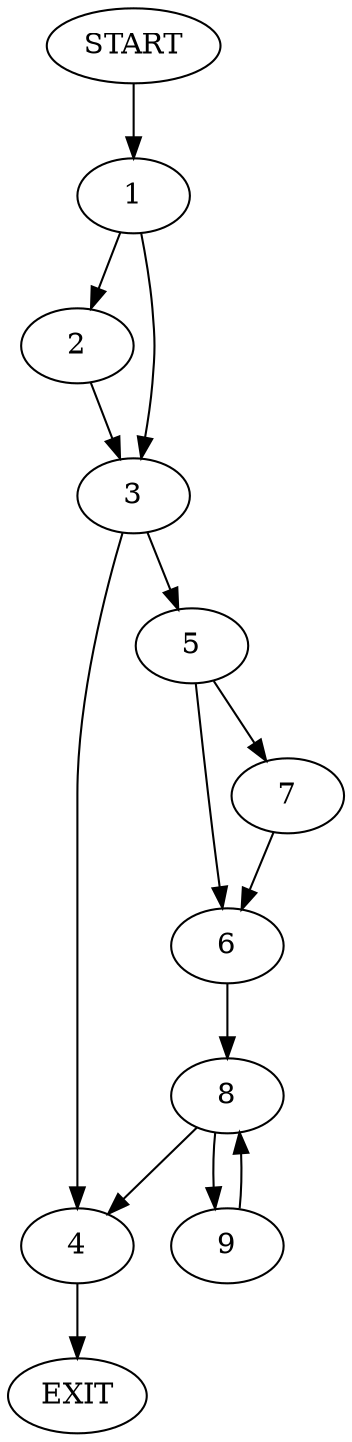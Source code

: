 digraph {
0 [label="START"]
10 [label="EXIT"]
0 -> 1
1 -> 2
1 -> 3
2 -> 3
3 -> 4
3 -> 5
5 -> 6
5 -> 7
4 -> 10
6 -> 8
7 -> 6
8 -> 4
8 -> 9
9 -> 8
}
